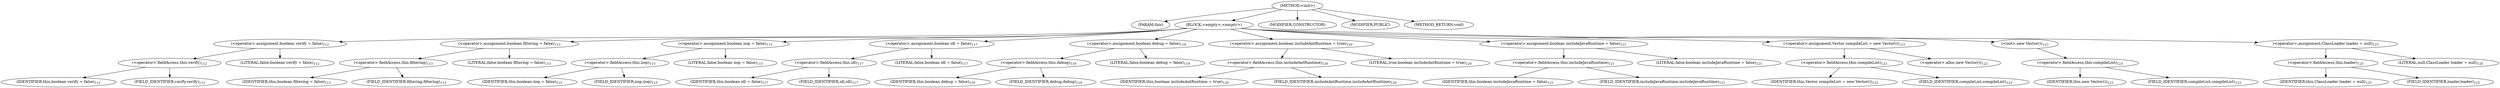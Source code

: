 digraph "&lt;init&gt;" {  
"1149" [label = <(METHOD,&lt;init&gt;)> ]
"1150" [label = <(PARAM,this)> ]
"1151" [label = <(BLOCK,&lt;empty&gt;,&lt;empty&gt;)> ]
"1152" [label = <(&lt;operator&gt;.assignment,boolean verify = false)<SUB>112</SUB>> ]
"1153" [label = <(&lt;operator&gt;.fieldAccess,this.verify)<SUB>112</SUB>> ]
"1154" [label = <(IDENTIFIER,this,boolean verify = false)<SUB>112</SUB>> ]
"1155" [label = <(FIELD_IDENTIFIER,verify,verify)<SUB>112</SUB>> ]
"1156" [label = <(LITERAL,false,boolean verify = false)<SUB>112</SUB>> ]
"1157" [label = <(&lt;operator&gt;.assignment,boolean filtering = false)<SUB>113</SUB>> ]
"1158" [label = <(&lt;operator&gt;.fieldAccess,this.filtering)<SUB>113</SUB>> ]
"1159" [label = <(IDENTIFIER,this,boolean filtering = false)<SUB>113</SUB>> ]
"1160" [label = <(FIELD_IDENTIFIER,filtering,filtering)<SUB>113</SUB>> ]
"1161" [label = <(LITERAL,false,boolean filtering = false)<SUB>113</SUB>> ]
"1162" [label = <(&lt;operator&gt;.assignment,boolean iiop = false)<SUB>115</SUB>> ]
"1163" [label = <(&lt;operator&gt;.fieldAccess,this.iiop)<SUB>115</SUB>> ]
"1164" [label = <(IDENTIFIER,this,boolean iiop = false)<SUB>115</SUB>> ]
"1165" [label = <(FIELD_IDENTIFIER,iiop,iiop)<SUB>115</SUB>> ]
"1166" [label = <(LITERAL,false,boolean iiop = false)<SUB>115</SUB>> ]
"1167" [label = <(&lt;operator&gt;.assignment,boolean idl = false)<SUB>117</SUB>> ]
"1168" [label = <(&lt;operator&gt;.fieldAccess,this.idl)<SUB>117</SUB>> ]
"1169" [label = <(IDENTIFIER,this,boolean idl = false)<SUB>117</SUB>> ]
"1170" [label = <(FIELD_IDENTIFIER,idl,idl)<SUB>117</SUB>> ]
"1171" [label = <(LITERAL,false,boolean idl = false)<SUB>117</SUB>> ]
"1172" [label = <(&lt;operator&gt;.assignment,boolean debug = false)<SUB>119</SUB>> ]
"1173" [label = <(&lt;operator&gt;.fieldAccess,this.debug)<SUB>119</SUB>> ]
"1174" [label = <(IDENTIFIER,this,boolean debug = false)<SUB>119</SUB>> ]
"1175" [label = <(FIELD_IDENTIFIER,debug,debug)<SUB>119</SUB>> ]
"1176" [label = <(LITERAL,false,boolean debug = false)<SUB>119</SUB>> ]
"1177" [label = <(&lt;operator&gt;.assignment,boolean includeAntRuntime = true)<SUB>120</SUB>> ]
"1178" [label = <(&lt;operator&gt;.fieldAccess,this.includeAntRuntime)<SUB>120</SUB>> ]
"1179" [label = <(IDENTIFIER,this,boolean includeAntRuntime = true)<SUB>120</SUB>> ]
"1180" [label = <(FIELD_IDENTIFIER,includeAntRuntime,includeAntRuntime)<SUB>120</SUB>> ]
"1181" [label = <(LITERAL,true,boolean includeAntRuntime = true)<SUB>120</SUB>> ]
"1182" [label = <(&lt;operator&gt;.assignment,boolean includeJavaRuntime = false)<SUB>121</SUB>> ]
"1183" [label = <(&lt;operator&gt;.fieldAccess,this.includeJavaRuntime)<SUB>121</SUB>> ]
"1184" [label = <(IDENTIFIER,this,boolean includeJavaRuntime = false)<SUB>121</SUB>> ]
"1185" [label = <(FIELD_IDENTIFIER,includeJavaRuntime,includeJavaRuntime)<SUB>121</SUB>> ]
"1186" [label = <(LITERAL,false,boolean includeJavaRuntime = false)<SUB>121</SUB>> ]
"1187" [label = <(&lt;operator&gt;.assignment,Vector compileList = new Vector())<SUB>123</SUB>> ]
"1188" [label = <(&lt;operator&gt;.fieldAccess,this.compileList)<SUB>123</SUB>> ]
"1189" [label = <(IDENTIFIER,this,Vector compileList = new Vector())<SUB>123</SUB>> ]
"1190" [label = <(FIELD_IDENTIFIER,compileList,compileList)<SUB>123</SUB>> ]
"1191" [label = <(&lt;operator&gt;.alloc,new Vector())<SUB>123</SUB>> ]
"1192" [label = <(&lt;init&gt;,new Vector())<SUB>123</SUB>> ]
"1193" [label = <(&lt;operator&gt;.fieldAccess,this.compileList)<SUB>123</SUB>> ]
"1194" [label = <(IDENTIFIER,this,new Vector())<SUB>123</SUB>> ]
"1195" [label = <(FIELD_IDENTIFIER,compileList,compileList)<SUB>123</SUB>> ]
"1196" [label = <(&lt;operator&gt;.assignment,ClassLoader loader = null)<SUB>125</SUB>> ]
"1197" [label = <(&lt;operator&gt;.fieldAccess,this.loader)<SUB>125</SUB>> ]
"1198" [label = <(IDENTIFIER,this,ClassLoader loader = null)<SUB>125</SUB>> ]
"1199" [label = <(FIELD_IDENTIFIER,loader,loader)<SUB>125</SUB>> ]
"1200" [label = <(LITERAL,null,ClassLoader loader = null)<SUB>125</SUB>> ]
"1201" [label = <(MODIFIER,CONSTRUCTOR)> ]
"1202" [label = <(MODIFIER,PUBLIC)> ]
"1203" [label = <(METHOD_RETURN,void)> ]
  "1149" -> "1150" 
  "1149" -> "1151" 
  "1149" -> "1201" 
  "1149" -> "1202" 
  "1149" -> "1203" 
  "1151" -> "1152" 
  "1151" -> "1157" 
  "1151" -> "1162" 
  "1151" -> "1167" 
  "1151" -> "1172" 
  "1151" -> "1177" 
  "1151" -> "1182" 
  "1151" -> "1187" 
  "1151" -> "1192" 
  "1151" -> "1196" 
  "1152" -> "1153" 
  "1152" -> "1156" 
  "1153" -> "1154" 
  "1153" -> "1155" 
  "1157" -> "1158" 
  "1157" -> "1161" 
  "1158" -> "1159" 
  "1158" -> "1160" 
  "1162" -> "1163" 
  "1162" -> "1166" 
  "1163" -> "1164" 
  "1163" -> "1165" 
  "1167" -> "1168" 
  "1167" -> "1171" 
  "1168" -> "1169" 
  "1168" -> "1170" 
  "1172" -> "1173" 
  "1172" -> "1176" 
  "1173" -> "1174" 
  "1173" -> "1175" 
  "1177" -> "1178" 
  "1177" -> "1181" 
  "1178" -> "1179" 
  "1178" -> "1180" 
  "1182" -> "1183" 
  "1182" -> "1186" 
  "1183" -> "1184" 
  "1183" -> "1185" 
  "1187" -> "1188" 
  "1187" -> "1191" 
  "1188" -> "1189" 
  "1188" -> "1190" 
  "1192" -> "1193" 
  "1193" -> "1194" 
  "1193" -> "1195" 
  "1196" -> "1197" 
  "1196" -> "1200" 
  "1197" -> "1198" 
  "1197" -> "1199" 
}

